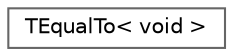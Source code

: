 digraph "Graphical Class Hierarchy"
{
 // INTERACTIVE_SVG=YES
 // LATEX_PDF_SIZE
  bgcolor="transparent";
  edge [fontname=Helvetica,fontsize=10,labelfontname=Helvetica,labelfontsize=10];
  node [fontname=Helvetica,fontsize=10,shape=box,height=0.2,width=0.4];
  rankdir="LR";
  Node0 [id="Node000000",label="TEqualTo\< void \>",height=0.2,width=0.4,color="grey40", fillcolor="white", style="filled",URL="$dc/db2/structTEqualTo_3_01void_01_4.html",tooltip=" "];
}
